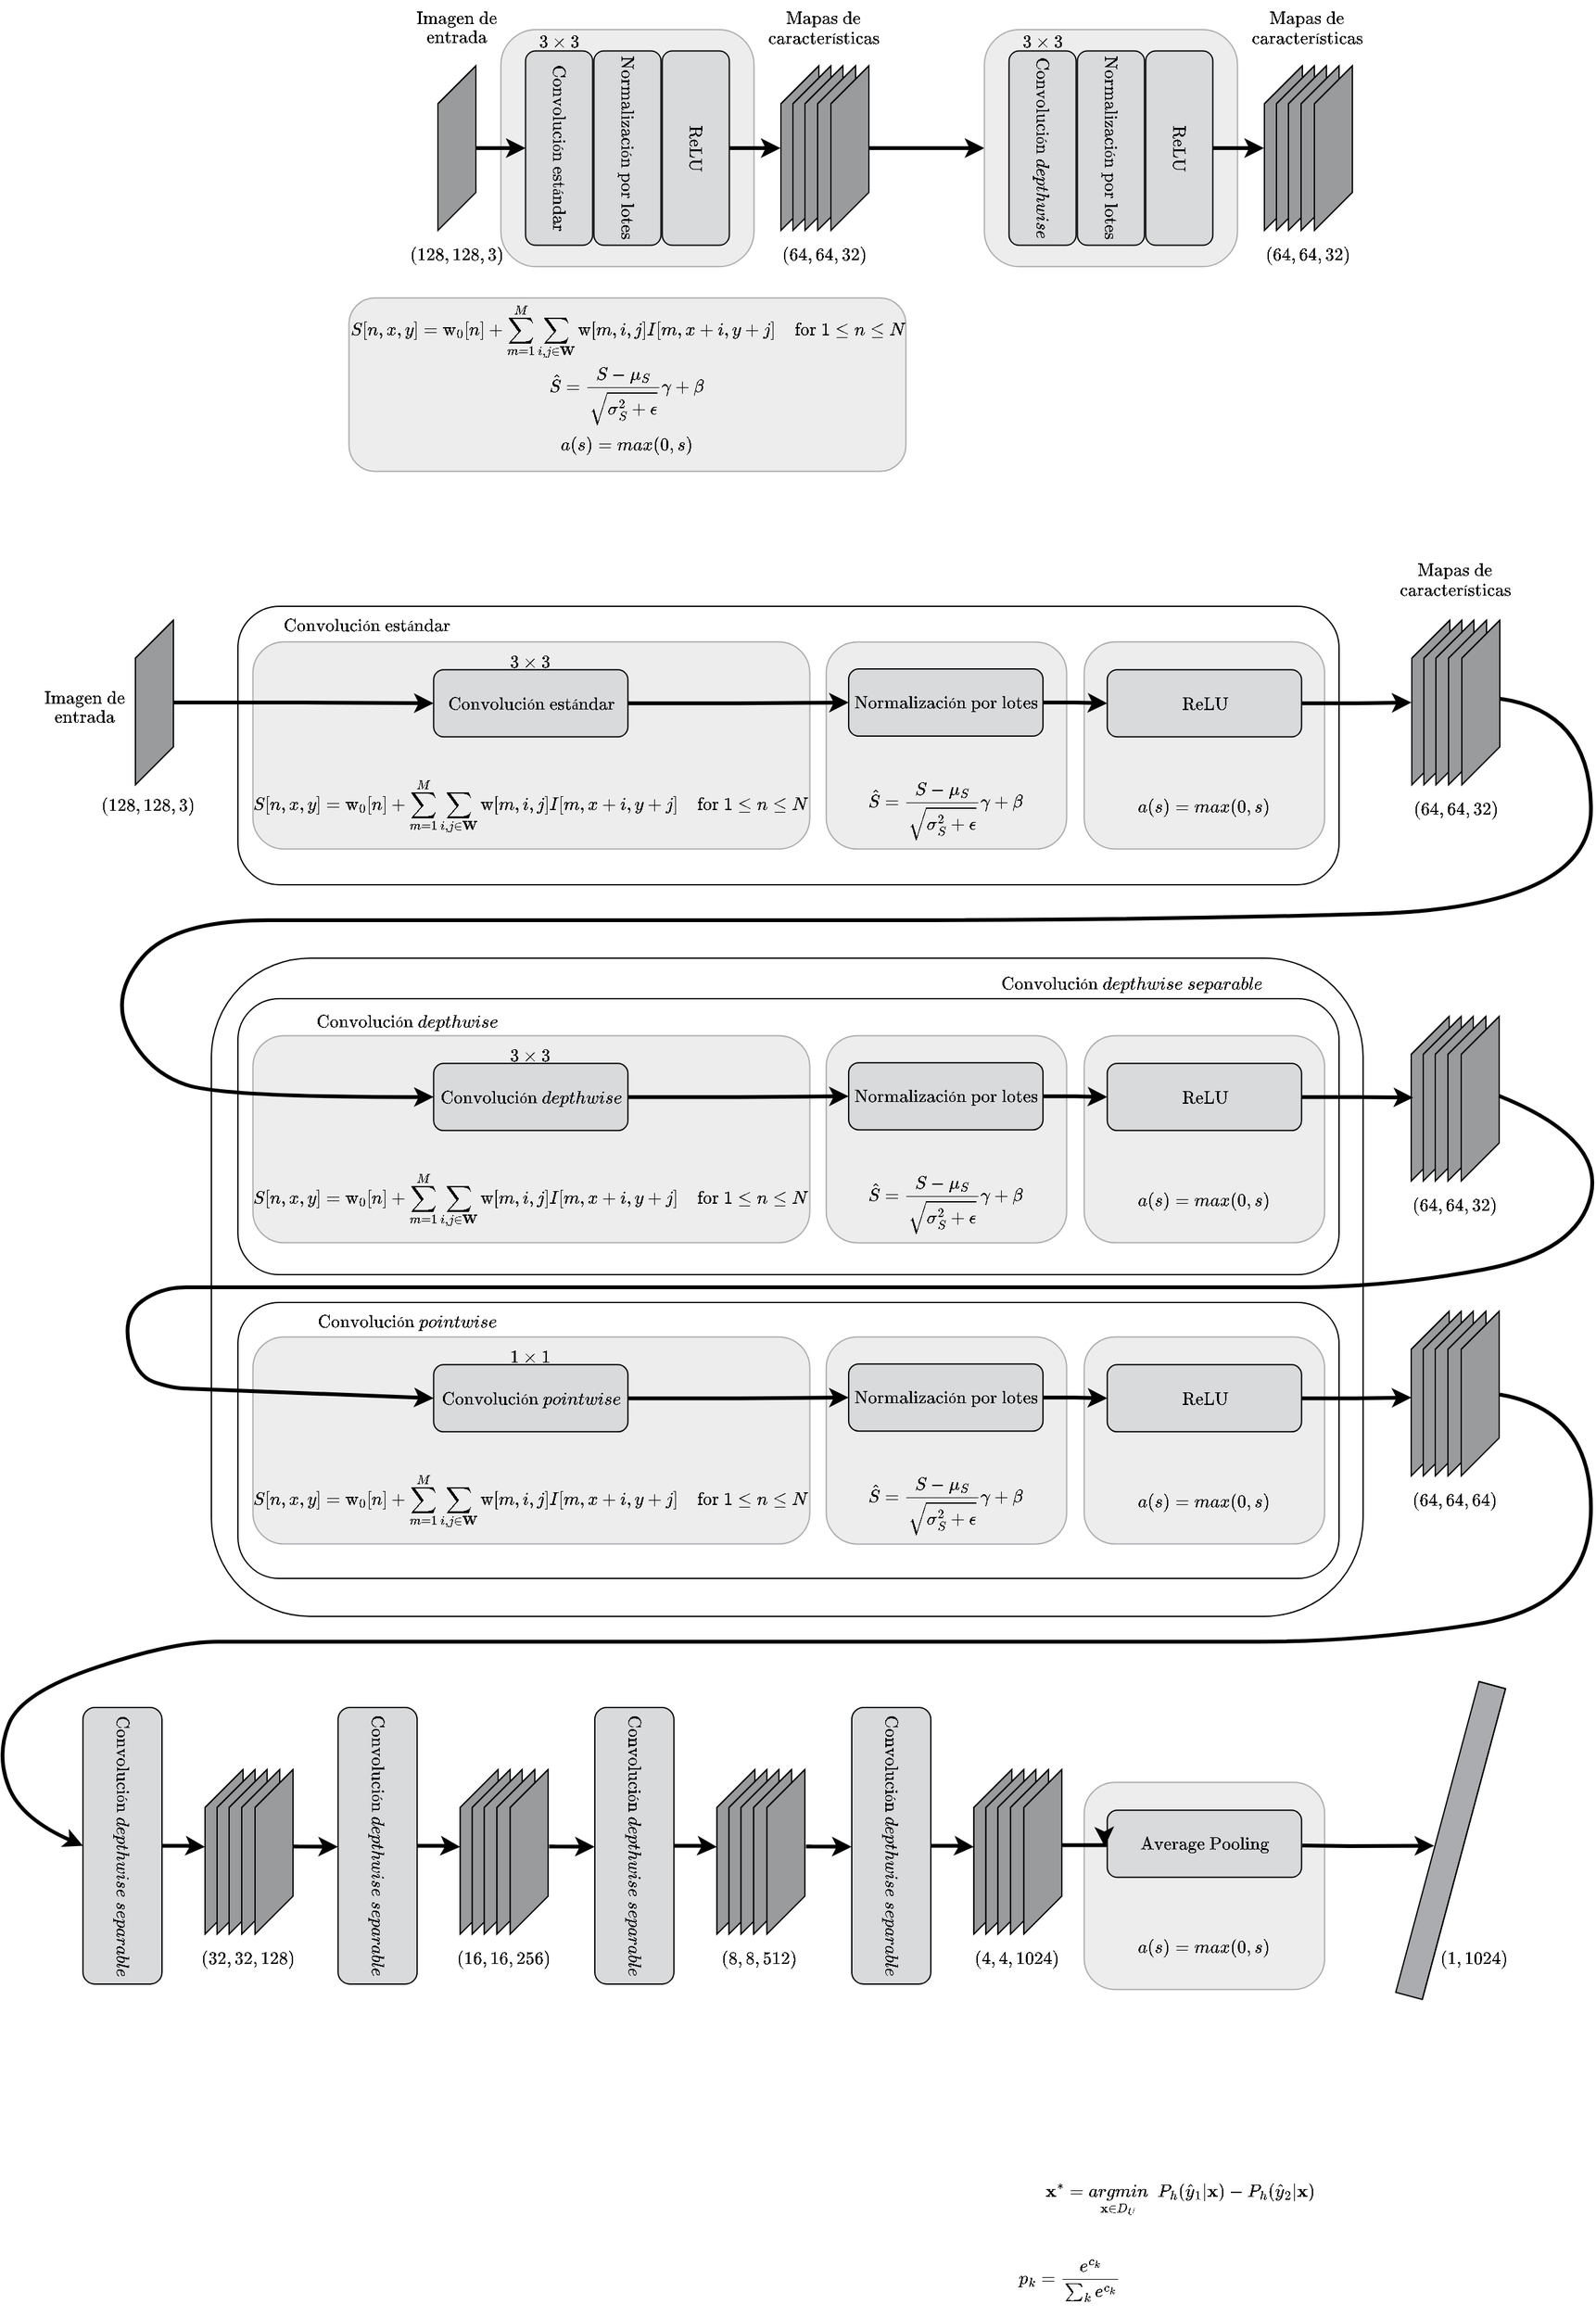 <mxfile version="24.7.14">
  <diagram name="Page-1" id="cc8wFc7xVqvPqlm56SUc">
    <mxGraphModel dx="1803" dy="674" grid="1" gridSize="10" guides="1" tooltips="1" connect="1" arrows="1" fold="1" page="1" pageScale="1" pageWidth="75" pageHeight="85" background="#ffffff" math="1" shadow="0">
      <root>
        <mxCell id="0" />
        <mxCell id="1" parent="0" />
        <mxCell id="luJMtOE04kHxp6duVjSI-222" value="" style="rounded=1;whiteSpace=wrap;html=1;strokeWidth=1;" parent="1" vertex="1">
          <mxGeometry x="-610" y="670" width="910" height="520" as="geometry" />
        </mxCell>
        <mxCell id="luJMtOE04kHxp6duVjSI-218" value="" style="rounded=1;whiteSpace=wrap;html=1;strokeWidth=1;" parent="1" vertex="1">
          <mxGeometry x="-589" y="942" width="870" height="218" as="geometry" />
        </mxCell>
        <mxCell id="luJMtOE04kHxp6duVjSI-210" value="" style="rounded=1;whiteSpace=wrap;html=1;strokeWidth=1;" parent="1" vertex="1">
          <mxGeometry x="-589" y="702" width="870" height="218" as="geometry" />
        </mxCell>
        <mxCell id="luJMtOE04kHxp6duVjSI-182" value="" style="rounded=1;whiteSpace=wrap;html=1;strokeWidth=1;" parent="1" vertex="1">
          <mxGeometry x="-589" y="391.96" width="870" height="220" as="geometry" />
        </mxCell>
        <mxCell id="luJMtOE04kHxp6duVjSI-184" value="" style="rounded=1;whiteSpace=wrap;html=1;fillColor=#ededee;rotation=90;strokeColor=#aaacaf;" parent="1" vertex="1">
          <mxGeometry x="92.82" y="406.99" width="163.58" height="189.95" as="geometry" />
        </mxCell>
        <mxCell id="luJMtOE04kHxp6duVjSI-183" value="" style="rounded=1;whiteSpace=wrap;html=1;fillColor=#ededee;rotation=90;strokeColor=#aaacaf;" parent="1" vertex="1">
          <mxGeometry x="-111" y="407.02" width="163.58" height="189.95" as="geometry" />
        </mxCell>
        <mxCell id="luJMtOE04kHxp6duVjSI-121" value="" style="rounded=1;whiteSpace=wrap;html=1;fillColor=#ededee;rotation=90;strokeColor=#aaacaf;" parent="1" vertex="1">
          <mxGeometry x="-438.95" y="281.96" width="163.58" height="440" as="geometry" />
        </mxCell>
        <mxCell id="luJMtOE04kHxp6duVjSI-82" value="" style="rounded=1;whiteSpace=wrap;html=1;fillColor=#ededee;rotation=90;strokeColor=#aaacaf;" parent="1" vertex="1">
          <mxGeometry x="-349.78" y="-3.13" width="137.05" height="440" as="geometry" />
        </mxCell>
        <mxCell id="luJMtOE04kHxp6duVjSI-55" value="" style="rounded=1;whiteSpace=wrap;html=1;fillColor=#ededee;rotation=90;strokeColor=#aaacaf;" parent="1" vertex="1">
          <mxGeometry x="-374.93" y="-70" width="187.37" height="200" as="geometry" />
        </mxCell>
        <mxCell id="luJMtOE04kHxp6duVjSI-15" value="" style="edgeStyle=orthogonalEdgeStyle;rounded=0;orthogonalLoop=1;jettySize=auto;html=1;strokeWidth=3;" parent="1" source="luJMtOE04kHxp6duVjSI-3" target="luJMtOE04kHxp6duVjSI-8" edge="1">
          <mxGeometry relative="1" as="geometry" />
        </mxCell>
        <mxCell id="luJMtOE04kHxp6duVjSI-3" value="" style="shape=cube;whiteSpace=wrap;html=1;boundedLbl=1;backgroundOutline=1;darkOpacity=0.05;darkOpacity2=0.1;size=30;flipH=1;fillColor=#AAACAF;" parent="1" vertex="1">
          <mxGeometry x="-431" y="-35" width="30" height="130" as="geometry" />
        </mxCell>
        <mxCell id="luJMtOE04kHxp6duVjSI-8" value="$$\text{Convolución estándar}$$" style="rounded=1;whiteSpace=wrap;html=1;fillColor=#D9DADB;flipV=0;flipH=0;direction=east;strokeColor=default;rotation=90;" parent="1" vertex="1">
          <mxGeometry x="-412" y="3.5" width="153.5" height="53" as="geometry" />
        </mxCell>
        <mxCell id="luJMtOE04kHxp6duVjSI-9" value="&lt;div&gt;$$\text{Imagen de}$$&lt;/div&gt;" style="text;html=1;align=center;verticalAlign=middle;whiteSpace=wrap;rounded=0;" parent="1" vertex="1">
          <mxGeometry x="-446" y="-87" width="60" height="30" as="geometry" />
        </mxCell>
        <mxCell id="luJMtOE04kHxp6duVjSI-10" value="&lt;div&gt;$$\text{entrada}$$&lt;/div&gt;" style="text;html=1;align=center;verticalAlign=middle;whiteSpace=wrap;rounded=0;" parent="1" vertex="1">
          <mxGeometry x="-446" y="-72" width="60" height="30" as="geometry" />
        </mxCell>
        <mxCell id="luJMtOE04kHxp6duVjSI-11" value="$$\text{Normalización por lotes}$$" style="rounded=1;whiteSpace=wrap;html=1;fillColor=#D9DADB;flipV=0;flipH=0;direction=east;strokeColor=default;rotation=90;" parent="1" vertex="1">
          <mxGeometry x="-358" y="3.5" width="153.5" height="53" as="geometry" />
        </mxCell>
        <mxCell id="luJMtOE04kHxp6duVjSI-12" value="$$\text{ReLU}$$" style="rounded=1;whiteSpace=wrap;html=1;fillColor=#D9DADB;flipV=0;flipH=0;direction=east;strokeColor=default;rotation=90;" parent="1" vertex="1">
          <mxGeometry x="-304" y="3.5" width="153.5" height="53" as="geometry" />
        </mxCell>
        <mxCell id="luJMtOE04kHxp6duVjSI-13" value="$$S[n,x,y] = \text{w}_0[n] + \sum_{m = 1}^M \sum_{i,j \in \textbf{W}} &lt;br/&gt;\text{w}[m,i,j]I[m,x+i,y+j] \hspace{4mm} \text{for } 1\leq n \leq N$$" style="text;html=1;align=center;verticalAlign=middle;whiteSpace=wrap;rounded=0;" parent="1" vertex="1">
          <mxGeometry x="-511.25" y="160" width="460" height="30" as="geometry" />
        </mxCell>
        <mxCell id="luJMtOE04kHxp6duVjSI-24" value="" style="shape=cube;whiteSpace=wrap;html=1;boundedLbl=1;backgroundOutline=1;darkOpacity=0.05;darkOpacity2=0.1;size=30;flipH=1;fillColor=#AAACAF;" parent="1" vertex="1">
          <mxGeometry x="-160" y="-35" width="30" height="130" as="geometry" />
        </mxCell>
        <mxCell id="luJMtOE04kHxp6duVjSI-29" style="edgeStyle=orthogonalEdgeStyle;rounded=0;orthogonalLoop=1;jettySize=auto;html=1;entryX=1.011;entryY=0.5;entryDx=0;entryDy=0;entryPerimeter=0;strokeWidth=3;" parent="1" source="luJMtOE04kHxp6duVjSI-12" target="luJMtOE04kHxp6duVjSI-24" edge="1">
          <mxGeometry relative="1" as="geometry" />
        </mxCell>
        <mxCell id="luJMtOE04kHxp6duVjSI-32" value="&lt;div&gt;$$\text{Mapas de}$$&lt;/div&gt;" style="text;html=1;align=center;verticalAlign=middle;whiteSpace=wrap;rounded=0;" parent="1" vertex="1">
          <mxGeometry x="-156" y="-87" width="60" height="30" as="geometry" />
        </mxCell>
        <mxCell id="luJMtOE04kHxp6duVjSI-33" value="&lt;div&gt;$$\text{características}$$&lt;/div&gt;" style="text;html=1;align=center;verticalAlign=middle;whiteSpace=wrap;rounded=0;" parent="1" vertex="1">
          <mxGeometry x="-156" y="-72" width="60" height="30" as="geometry" />
        </mxCell>
        <mxCell id="luJMtOE04kHxp6duVjSI-34" value="$$(128,128,3)$$" style="text;html=1;align=center;verticalAlign=middle;whiteSpace=wrap;rounded=0;" parent="1" vertex="1">
          <mxGeometry x="-446" y="100" width="60" height="30" as="geometry" />
        </mxCell>
        <mxCell id="luJMtOE04kHxp6duVjSI-35" value="$$(64,64,32)$$" style="text;html=1;align=center;verticalAlign=middle;whiteSpace=wrap;rounded=0;" parent="1" vertex="1">
          <mxGeometry x="-156" y="100" width="60" height="30" as="geometry" />
        </mxCell>
        <mxCell id="luJMtOE04kHxp6duVjSI-56" value="$$3 \times 3$$" style="text;html=1;align=center;verticalAlign=middle;whiteSpace=wrap;rounded=0;" parent="1" vertex="1">
          <mxGeometry x="-365.25" y="-69" width="60" height="30" as="geometry" />
        </mxCell>
        <mxCell id="luJMtOE04kHxp6duVjSI-61" value="" style="shape=cube;whiteSpace=wrap;html=1;boundedLbl=1;backgroundOutline=1;darkOpacity=0.05;darkOpacity2=0.1;size=30;flipH=1;fillColor=#AAACAF;" parent="1" vertex="1">
          <mxGeometry x="-150.5" y="-35" width="30" height="130" as="geometry" />
        </mxCell>
        <mxCell id="luJMtOE04kHxp6duVjSI-62" value="" style="shape=cube;whiteSpace=wrap;html=1;boundedLbl=1;backgroundOutline=1;darkOpacity=0.05;darkOpacity2=0.1;size=30;flipH=1;fillColor=#AAACAF;" parent="1" vertex="1">
          <mxGeometry x="-141" y="-35" width="30" height="130" as="geometry" />
        </mxCell>
        <mxCell id="luJMtOE04kHxp6duVjSI-63" value="" style="shape=cube;whiteSpace=wrap;html=1;boundedLbl=1;backgroundOutline=1;darkOpacity=0.05;darkOpacity2=0.1;size=30;flipH=1;fillColor=#AAACAF;" parent="1" vertex="1">
          <mxGeometry x="-131" y="-35" width="30" height="130" as="geometry" />
        </mxCell>
        <mxCell id="luJMtOE04kHxp6duVjSI-81" style="edgeStyle=orthogonalEdgeStyle;rounded=0;orthogonalLoop=1;jettySize=auto;html=1;entryX=0.5;entryY=1;entryDx=0;entryDy=0;strokeWidth=3;" parent="1" source="luJMtOE04kHxp6duVjSI-64" target="luJMtOE04kHxp6duVjSI-67" edge="1">
          <mxGeometry relative="1" as="geometry" />
        </mxCell>
        <mxCell id="luJMtOE04kHxp6duVjSI-64" value="" style="shape=cube;whiteSpace=wrap;html=1;boundedLbl=1;backgroundOutline=1;darkOpacity=0.05;darkOpacity2=0.1;size=30;flipH=1;fillColor=#AAACAF;" parent="1" vertex="1">
          <mxGeometry x="-120.5" y="-35" width="30" height="130" as="geometry" />
        </mxCell>
        <mxCell id="luJMtOE04kHxp6duVjSI-65" value="$$a(s) = max(0, s)$$" style="text;html=1;align=center;verticalAlign=middle;whiteSpace=wrap;rounded=0;" parent="1" vertex="1">
          <mxGeometry x="-336.87" y="250" width="111.25" height="30" as="geometry" />
        </mxCell>
        <mxCell id="luJMtOE04kHxp6duVjSI-66" value="$$\hat{S} = \frac{S - \mu_S}{\sqrt{\sigma_S^2 + \epsilon}}\gamma + \beta$$" style="text;html=1;align=center;verticalAlign=middle;whiteSpace=wrap;rounded=0;" parent="1" vertex="1">
          <mxGeometry x="-335.62" y="210" width="108.75" height="30" as="geometry" />
        </mxCell>
        <mxCell id="luJMtOE04kHxp6duVjSI-67" value="" style="rounded=1;whiteSpace=wrap;html=1;fillColor=#ededee;rotation=90;strokeColor=#aaacaf;" parent="1" vertex="1">
          <mxGeometry x="7.07" y="-70" width="187.37" height="200" as="geometry" />
        </mxCell>
        <mxCell id="luJMtOE04kHxp6duVjSI-68" value="$$\text{Convolución } \textit{depthwise}$$" style="rounded=1;whiteSpace=wrap;html=1;fillColor=#D9DADB;flipV=0;flipH=0;direction=east;strokeColor=default;rotation=90;" parent="1" vertex="1">
          <mxGeometry x="-30" y="3.5" width="153.5" height="53" as="geometry" />
        </mxCell>
        <mxCell id="luJMtOE04kHxp6duVjSI-69" value="$$\text{Normalización por lotes}$$" style="rounded=1;whiteSpace=wrap;html=1;fillColor=#D9DADB;flipV=0;flipH=0;direction=east;strokeColor=default;rotation=90;" parent="1" vertex="1">
          <mxGeometry x="24" y="3.5" width="153.5" height="53" as="geometry" />
        </mxCell>
        <mxCell id="luJMtOE04kHxp6duVjSI-70" value="$$\text{ReLU}$$" style="rounded=1;whiteSpace=wrap;html=1;fillColor=#D9DADB;flipV=0;flipH=0;direction=east;strokeColor=default;rotation=90;" parent="1" vertex="1">
          <mxGeometry x="78" y="3.5" width="153.5" height="53" as="geometry" />
        </mxCell>
        <mxCell id="luJMtOE04kHxp6duVjSI-71" value="" style="shape=cube;whiteSpace=wrap;html=1;boundedLbl=1;backgroundOutline=1;darkOpacity=0.05;darkOpacity2=0.1;size=30;flipH=1;fillColor=#AAACAF;" parent="1" vertex="1">
          <mxGeometry x="222" y="-35" width="30" height="130" as="geometry" />
        </mxCell>
        <mxCell id="luJMtOE04kHxp6duVjSI-72" style="edgeStyle=orthogonalEdgeStyle;rounded=0;orthogonalLoop=1;jettySize=auto;html=1;entryX=1.011;entryY=0.5;entryDx=0;entryDy=0;entryPerimeter=0;strokeWidth=3;" parent="1" source="luJMtOE04kHxp6duVjSI-70" target="luJMtOE04kHxp6duVjSI-71" edge="1">
          <mxGeometry relative="1" as="geometry" />
        </mxCell>
        <mxCell id="luJMtOE04kHxp6duVjSI-73" value="&lt;div&gt;$$\text{Mapas de}$$&lt;/div&gt;" style="text;html=1;align=center;verticalAlign=middle;whiteSpace=wrap;rounded=0;" parent="1" vertex="1">
          <mxGeometry x="226" y="-87" width="60" height="30" as="geometry" />
        </mxCell>
        <mxCell id="luJMtOE04kHxp6duVjSI-74" value="&lt;div&gt;$$\text{características}$$&lt;/div&gt;" style="text;html=1;align=center;verticalAlign=middle;whiteSpace=wrap;rounded=0;" parent="1" vertex="1">
          <mxGeometry x="226" y="-72" width="60" height="30" as="geometry" />
        </mxCell>
        <mxCell id="luJMtOE04kHxp6duVjSI-75" value="$$(64,64,32)$$" style="text;html=1;align=center;verticalAlign=middle;whiteSpace=wrap;rounded=0;" parent="1" vertex="1">
          <mxGeometry x="226" y="100" width="60" height="30" as="geometry" />
        </mxCell>
        <mxCell id="luJMtOE04kHxp6duVjSI-76" value="$$3 \times 3$$" style="text;html=1;align=center;verticalAlign=middle;whiteSpace=wrap;rounded=0;" parent="1" vertex="1">
          <mxGeometry x="16.75" y="-69" width="60" height="30" as="geometry" />
        </mxCell>
        <mxCell id="luJMtOE04kHxp6duVjSI-77" value="" style="shape=cube;whiteSpace=wrap;html=1;boundedLbl=1;backgroundOutline=1;darkOpacity=0.05;darkOpacity2=0.1;size=30;flipH=1;fillColor=#AAACAF;" parent="1" vertex="1">
          <mxGeometry x="231.5" y="-35" width="30" height="130" as="geometry" />
        </mxCell>
        <mxCell id="luJMtOE04kHxp6duVjSI-78" value="" style="shape=cube;whiteSpace=wrap;html=1;boundedLbl=1;backgroundOutline=1;darkOpacity=0.05;darkOpacity2=0.1;size=30;flipH=1;fillColor=#AAACAF;" parent="1" vertex="1">
          <mxGeometry x="241" y="-35" width="30" height="130" as="geometry" />
        </mxCell>
        <mxCell id="luJMtOE04kHxp6duVjSI-79" value="" style="shape=cube;whiteSpace=wrap;html=1;boundedLbl=1;backgroundOutline=1;darkOpacity=0.05;darkOpacity2=0.1;size=30;flipH=1;fillColor=#AAACAF;" parent="1" vertex="1">
          <mxGeometry x="251" y="-35" width="30" height="130" as="geometry" />
        </mxCell>
        <mxCell id="luJMtOE04kHxp6duVjSI-80" value="" style="shape=cube;whiteSpace=wrap;html=1;boundedLbl=1;backgroundOutline=1;darkOpacity=0.05;darkOpacity2=0.1;size=30;flipH=1;fillColor=#AAACAF;" parent="1" vertex="1">
          <mxGeometry x="261.5" y="-35" width="30" height="130" as="geometry" />
        </mxCell>
        <mxCell id="luJMtOE04kHxp6duVjSI-86" value="" style="edgeStyle=orthogonalEdgeStyle;rounded=0;orthogonalLoop=1;jettySize=auto;html=1;strokeWidth=3;" parent="1" source="luJMtOE04kHxp6duVjSI-87" target="luJMtOE04kHxp6duVjSI-88" edge="1">
          <mxGeometry relative="1" as="geometry" />
        </mxCell>
        <mxCell id="luJMtOE04kHxp6duVjSI-87" value="" style="shape=cube;whiteSpace=wrap;html=1;boundedLbl=1;backgroundOutline=1;darkOpacity=0.05;darkOpacity2=0.1;size=30;flipH=1;fillColor=#AAACAF;" parent="1" vertex="1">
          <mxGeometry x="-670" y="403" width="30" height="130" as="geometry" />
        </mxCell>
        <mxCell id="luJMtOE04kHxp6duVjSI-123" style="edgeStyle=orthogonalEdgeStyle;rounded=0;orthogonalLoop=1;jettySize=auto;html=1;entryX=0;entryY=0.5;entryDx=0;entryDy=0;strokeWidth=3;" parent="1" source="luJMtOE04kHxp6duVjSI-88" target="luJMtOE04kHxp6duVjSI-91" edge="1">
          <mxGeometry relative="1" as="geometry" />
        </mxCell>
        <mxCell id="luJMtOE04kHxp6duVjSI-88" value="$$\text{Convolución estándar}$$" style="rounded=1;whiteSpace=wrap;html=1;fillColor=#D9DADB;flipV=0;flipH=0;direction=east;strokeColor=default;rotation=0;" parent="1" vertex="1">
          <mxGeometry x="-434.37" y="442.13" width="153.5" height="53" as="geometry" />
        </mxCell>
        <mxCell id="luJMtOE04kHxp6duVjSI-89" value="&lt;div&gt;$$\text{Imagen de}$$&lt;/div&gt;" style="text;html=1;align=center;verticalAlign=middle;whiteSpace=wrap;rounded=0;" parent="1" vertex="1">
          <mxGeometry x="-740" y="449.5" width="60" height="30" as="geometry" />
        </mxCell>
        <mxCell id="luJMtOE04kHxp6duVjSI-90" value="&lt;div&gt;$$\text{entrada}$$&lt;/div&gt;" style="text;html=1;align=center;verticalAlign=middle;whiteSpace=wrap;rounded=0;" parent="1" vertex="1">
          <mxGeometry x="-740" y="464.5" width="60" height="30" as="geometry" />
        </mxCell>
        <mxCell id="luJMtOE04kHxp6duVjSI-124" style="edgeStyle=orthogonalEdgeStyle;rounded=0;orthogonalLoop=1;jettySize=auto;html=1;entryX=0;entryY=0.5;entryDx=0;entryDy=0;strokeWidth=3;" parent="1" source="luJMtOE04kHxp6duVjSI-91" target="luJMtOE04kHxp6duVjSI-92" edge="1">
          <mxGeometry relative="1" as="geometry" />
        </mxCell>
        <mxCell id="luJMtOE04kHxp6duVjSI-91" value="$$\text{Normalización por lotes}$$" style="rounded=1;whiteSpace=wrap;html=1;fillColor=#D9DADB;flipV=0;flipH=0;direction=east;strokeColor=default;rotation=0;" parent="1" vertex="1">
          <mxGeometry x="-106.44" y="441.53" width="153.5" height="53" as="geometry" />
        </mxCell>
        <mxCell id="luJMtOE04kHxp6duVjSI-92" value="$$\text{ReLU}$$" style="rounded=1;whiteSpace=wrap;html=1;fillColor=#D9DADB;flipV=0;flipH=0;direction=east;strokeColor=default;rotation=0;" parent="1" vertex="1">
          <mxGeometry x="97.86" y="442.13" width="153.5" height="53" as="geometry" />
        </mxCell>
        <mxCell id="luJMtOE04kHxp6duVjSI-94" style="edgeStyle=orthogonalEdgeStyle;rounded=0;orthogonalLoop=1;jettySize=auto;html=1;entryX=1.011;entryY=0.5;entryDx=0;entryDy=0;entryPerimeter=0;strokeWidth=3;" parent="1" source="luJMtOE04kHxp6duVjSI-92" target="luJMtOE04kHxp6duVjSI-93" edge="1">
          <mxGeometry relative="1" as="geometry" />
        </mxCell>
        <mxCell id="luJMtOE04kHxp6duVjSI-95" value="&lt;div&gt;$$\text{Mapas de}$$&lt;/div&gt;" style="text;html=1;align=center;verticalAlign=middle;whiteSpace=wrap;rounded=0;" parent="1" vertex="1">
          <mxGeometry x="342.5" y="349" width="60" height="30" as="geometry" />
        </mxCell>
        <mxCell id="luJMtOE04kHxp6duVjSI-96" value="&lt;div&gt;$$\text{características}$$&lt;/div&gt;" style="text;html=1;align=center;verticalAlign=middle;whiteSpace=wrap;rounded=0;" parent="1" vertex="1">
          <mxGeometry x="342.5" y="364" width="60" height="30" as="geometry" />
        </mxCell>
        <mxCell id="luJMtOE04kHxp6duVjSI-97" value="$$(128,128,3)$$" style="text;html=1;align=center;verticalAlign=middle;whiteSpace=wrap;rounded=0;" parent="1" vertex="1">
          <mxGeometry x="-690" y="535.2" width="60" height="30" as="geometry" />
        </mxCell>
        <mxCell id="luJMtOE04kHxp6duVjSI-98" value="$$(64,64,32)$$" style="text;html=1;align=center;verticalAlign=middle;whiteSpace=wrap;rounded=0;" parent="1" vertex="1">
          <mxGeometry x="342.5" y="538" width="60" height="30" as="geometry" />
        </mxCell>
        <mxCell id="luJMtOE04kHxp6duVjSI-99" value="$$3 \times 3$$" style="text;html=1;align=center;verticalAlign=middle;whiteSpace=wrap;rounded=0;" parent="1" vertex="1">
          <mxGeometry x="-387.62" y="420.63" width="60" height="30" as="geometry" />
        </mxCell>
        <mxCell id="luJMtOE04kHxp6duVjSI-122" value="$$S[n,x,y] = \text{w}_0[n] + \sum_{m = 1}^M \sum_{i,j \in \textbf{W}} &lt;br/&gt;\text{w}[m,i,j]I[m,x+i,y+j] \hspace{4mm} \text{for } 1\leq n \leq N$$" style="text;html=1;align=center;verticalAlign=middle;whiteSpace=wrap;rounded=0;" parent="1" vertex="1">
          <mxGeometry x="-587.62" y="535.2" width="460" height="30" as="geometry" />
        </mxCell>
        <mxCell id="luJMtOE04kHxp6duVjSI-126" value="$$\hat{S} = \frac{S - \mu_S}{\sqrt{\sigma_S^2 + \epsilon}}\gamma + \beta$$" style="text;html=1;align=center;verticalAlign=middle;whiteSpace=wrap;rounded=0;" parent="1" vertex="1">
          <mxGeometry x="-84.07" y="538.03" width="108.75" height="30" as="geometry" />
        </mxCell>
        <mxCell id="luJMtOE04kHxp6duVjSI-128" value="$$a(s) = max(0, s)$$" style="text;html=1;align=center;verticalAlign=middle;whiteSpace=wrap;rounded=0;" parent="1" vertex="1">
          <mxGeometry x="118.99" y="536" width="111.25" height="30" as="geometry" />
        </mxCell>
        <mxCell id="luJMtOE04kHxp6duVjSI-132" value="" style="group" parent="1" vertex="1" connectable="0">
          <mxGeometry x="338.5" y="403" width="69.5" height="130" as="geometry" />
        </mxCell>
        <mxCell id="luJMtOE04kHxp6duVjSI-93" value="" style="shape=cube;whiteSpace=wrap;html=1;boundedLbl=1;backgroundOutline=1;darkOpacity=0.05;darkOpacity2=0.1;size=30;flipH=1;fillColor=#AAACAF;" parent="luJMtOE04kHxp6duVjSI-132" vertex="1">
          <mxGeometry width="30" height="130" as="geometry" />
        </mxCell>
        <mxCell id="luJMtOE04kHxp6duVjSI-100" value="" style="shape=cube;whiteSpace=wrap;html=1;boundedLbl=1;backgroundOutline=1;darkOpacity=0.05;darkOpacity2=0.1;size=30;flipH=1;fillColor=#AAACAF;" parent="luJMtOE04kHxp6duVjSI-132" vertex="1">
          <mxGeometry x="9.5" width="30" height="130" as="geometry" />
        </mxCell>
        <mxCell id="luJMtOE04kHxp6duVjSI-101" value="" style="shape=cube;whiteSpace=wrap;html=1;boundedLbl=1;backgroundOutline=1;darkOpacity=0.05;darkOpacity2=0.1;size=30;flipH=1;fillColor=#AAACAF;" parent="luJMtOE04kHxp6duVjSI-132" vertex="1">
          <mxGeometry x="19" width="30" height="130" as="geometry" />
        </mxCell>
        <mxCell id="luJMtOE04kHxp6duVjSI-102" value="" style="shape=cube;whiteSpace=wrap;html=1;boundedLbl=1;backgroundOutline=1;darkOpacity=0.05;darkOpacity2=0.1;size=30;flipH=1;fillColor=#AAACAF;" parent="luJMtOE04kHxp6duVjSI-132" vertex="1">
          <mxGeometry x="29" width="30" height="130" as="geometry" />
        </mxCell>
        <mxCell id="luJMtOE04kHxp6duVjSI-104" value="" style="shape=cube;whiteSpace=wrap;html=1;boundedLbl=1;backgroundOutline=1;darkOpacity=0.05;darkOpacity2=0.1;size=30;flipH=1;fillColor=#AAACAF;" parent="luJMtOE04kHxp6duVjSI-132" vertex="1">
          <mxGeometry x="39.5" width="30" height="130" as="geometry" />
        </mxCell>
        <mxCell id="luJMtOE04kHxp6duVjSI-138" style="edgeStyle=orthogonalEdgeStyle;rounded=0;orthogonalLoop=1;jettySize=auto;html=1;entryX=0;entryY=0.5;entryDx=0;entryDy=0;strokeWidth=3;" parent="1" edge="1">
          <mxGeometry relative="1" as="geometry">
            <mxPoint x="97.86" y="737.0" as="targetPoint" />
          </mxGeometry>
        </mxCell>
        <mxCell id="luJMtOE04kHxp6duVjSI-148" value="$$(64,64,32)$$" style="text;html=1;align=center;verticalAlign=middle;whiteSpace=wrap;rounded=0;" parent="1" vertex="1">
          <mxGeometry x="342" y="851" width="60" height="30" as="geometry" />
        </mxCell>
        <mxCell id="luJMtOE04kHxp6duVjSI-149" value="" style="group" parent="1" vertex="1" connectable="0">
          <mxGeometry x="338" y="716" width="69.5" height="130" as="geometry" />
        </mxCell>
        <mxCell id="luJMtOE04kHxp6duVjSI-150" value="" style="shape=cube;whiteSpace=wrap;html=1;boundedLbl=1;backgroundOutline=1;darkOpacity=0.05;darkOpacity2=0.1;size=30;flipH=1;fillColor=#AAACAF;" parent="luJMtOE04kHxp6duVjSI-149" vertex="1">
          <mxGeometry width="30" height="130" as="geometry" />
        </mxCell>
        <mxCell id="luJMtOE04kHxp6duVjSI-151" value="" style="shape=cube;whiteSpace=wrap;html=1;boundedLbl=1;backgroundOutline=1;darkOpacity=0.05;darkOpacity2=0.1;size=30;flipH=1;fillColor=#AAACAF;" parent="luJMtOE04kHxp6duVjSI-149" vertex="1">
          <mxGeometry x="9.5" width="30" height="130" as="geometry" />
        </mxCell>
        <mxCell id="luJMtOE04kHxp6duVjSI-152" value="" style="shape=cube;whiteSpace=wrap;html=1;boundedLbl=1;backgroundOutline=1;darkOpacity=0.05;darkOpacity2=0.1;size=30;flipH=1;fillColor=#AAACAF;" parent="luJMtOE04kHxp6duVjSI-149" vertex="1">
          <mxGeometry x="19" width="30" height="130" as="geometry" />
        </mxCell>
        <mxCell id="luJMtOE04kHxp6duVjSI-153" value="" style="shape=cube;whiteSpace=wrap;html=1;boundedLbl=1;backgroundOutline=1;darkOpacity=0.05;darkOpacity2=0.1;size=30;flipH=1;fillColor=#AAACAF;" parent="luJMtOE04kHxp6duVjSI-149" vertex="1">
          <mxGeometry x="29" width="30" height="130" as="geometry" />
        </mxCell>
        <mxCell id="luJMtOE04kHxp6duVjSI-154" value="" style="shape=cube;whiteSpace=wrap;html=1;boundedLbl=1;backgroundOutline=1;darkOpacity=0.05;darkOpacity2=0.1;size=30;flipH=1;fillColor=#AAACAF;" parent="luJMtOE04kHxp6duVjSI-149" vertex="1">
          <mxGeometry x="39.5" width="30" height="130" as="geometry" />
        </mxCell>
        <mxCell id="luJMtOE04kHxp6duVjSI-170" value="$$(64,64,64)$$" style="text;html=1;align=center;verticalAlign=middle;whiteSpace=wrap;rounded=0;" parent="1" vertex="1">
          <mxGeometry x="342" y="1084" width="60" height="30" as="geometry" />
        </mxCell>
        <mxCell id="luJMtOE04kHxp6duVjSI-171" value="" style="group" parent="1" vertex="1" connectable="0">
          <mxGeometry x="338" y="949" width="69.5" height="165" as="geometry" />
        </mxCell>
        <mxCell id="luJMtOE04kHxp6duVjSI-172" value="" style="shape=cube;whiteSpace=wrap;html=1;boundedLbl=1;backgroundOutline=1;darkOpacity=0.05;darkOpacity2=0.1;size=30;flipH=1;fillColor=#AAACAF;" parent="luJMtOE04kHxp6duVjSI-171" vertex="1">
          <mxGeometry width="30" height="130" as="geometry" />
        </mxCell>
        <mxCell id="luJMtOE04kHxp6duVjSI-173" value="" style="shape=cube;whiteSpace=wrap;html=1;boundedLbl=1;backgroundOutline=1;darkOpacity=0.05;darkOpacity2=0.1;size=30;flipH=1;fillColor=#AAACAF;" parent="luJMtOE04kHxp6duVjSI-171" vertex="1">
          <mxGeometry x="9.5" width="30" height="130" as="geometry" />
        </mxCell>
        <mxCell id="luJMtOE04kHxp6duVjSI-174" value="" style="shape=cube;whiteSpace=wrap;html=1;boundedLbl=1;backgroundOutline=1;darkOpacity=0.05;darkOpacity2=0.1;size=30;flipH=1;fillColor=#AAACAF;" parent="luJMtOE04kHxp6duVjSI-171" vertex="1">
          <mxGeometry x="19" width="30" height="130" as="geometry" />
        </mxCell>
        <mxCell id="luJMtOE04kHxp6duVjSI-175" value="" style="shape=cube;whiteSpace=wrap;html=1;boundedLbl=1;backgroundOutline=1;darkOpacity=0.05;darkOpacity2=0.1;size=30;flipH=1;fillColor=#AAACAF;" parent="luJMtOE04kHxp6duVjSI-171" vertex="1">
          <mxGeometry x="29" width="30" height="130" as="geometry" />
        </mxCell>
        <mxCell id="luJMtOE04kHxp6duVjSI-176" value="" style="shape=cube;whiteSpace=wrap;html=1;boundedLbl=1;backgroundOutline=1;darkOpacity=0.05;darkOpacity2=0.1;size=30;flipH=1;fillColor=#AAACAF;" parent="luJMtOE04kHxp6duVjSI-171" vertex="1">
          <mxGeometry x="39.5" width="30" height="130" as="geometry" />
        </mxCell>
        <mxCell id="luJMtOE04kHxp6duVjSI-185" value="$$\text{Convolución estándar}$$" style="text;html=1;align=center;verticalAlign=middle;whiteSpace=wrap;rounded=0;" parent="1" vertex="1">
          <mxGeometry x="-557" y="391.96" width="140" height="30" as="geometry" />
        </mxCell>
        <mxCell id="luJMtOE04kHxp6duVjSI-186" value="" style="rounded=1;whiteSpace=wrap;html=1;fillColor=#ededee;rotation=90;strokeColor=#aaacaf;" parent="1" vertex="1">
          <mxGeometry x="92.82" y="718.03" width="163.58" height="189.95" as="geometry" />
        </mxCell>
        <mxCell id="luJMtOE04kHxp6duVjSI-187" value="" style="rounded=1;whiteSpace=wrap;html=1;fillColor=#ededee;rotation=90;strokeColor=#aaacaf;" parent="1" vertex="1">
          <mxGeometry x="-111" y="718.06" width="163.58" height="189.95" as="geometry" />
        </mxCell>
        <mxCell id="luJMtOE04kHxp6duVjSI-188" value="" style="rounded=1;whiteSpace=wrap;html=1;fillColor=#ededee;rotation=90;strokeColor=#aaacaf;" parent="1" vertex="1">
          <mxGeometry x="-438.95" y="593" width="163.58" height="440" as="geometry" />
        </mxCell>
        <mxCell id="luJMtOE04kHxp6duVjSI-189" style="edgeStyle=orthogonalEdgeStyle;rounded=0;orthogonalLoop=1;jettySize=auto;html=1;entryX=0;entryY=0.5;entryDx=0;entryDy=0;strokeWidth=3;" parent="1" source="luJMtOE04kHxp6duVjSI-190" target="luJMtOE04kHxp6duVjSI-192" edge="1">
          <mxGeometry relative="1" as="geometry" />
        </mxCell>
        <mxCell id="luJMtOE04kHxp6duVjSI-190" value="$$\text{Convolución } \textit{depthwise}$$" style="rounded=1;whiteSpace=wrap;html=1;fillColor=#D9DADB;flipV=0;flipH=0;direction=east;strokeColor=default;rotation=0;" parent="1" vertex="1">
          <mxGeometry x="-434.37" y="753.17" width="153.5" height="53" as="geometry" />
        </mxCell>
        <mxCell id="luJMtOE04kHxp6duVjSI-191" style="edgeStyle=orthogonalEdgeStyle;rounded=0;orthogonalLoop=1;jettySize=auto;html=1;entryX=0;entryY=0.5;entryDx=0;entryDy=0;strokeWidth=3;" parent="1" source="luJMtOE04kHxp6duVjSI-192" target="luJMtOE04kHxp6duVjSI-193" edge="1">
          <mxGeometry relative="1" as="geometry" />
        </mxCell>
        <mxCell id="luJMtOE04kHxp6duVjSI-192" value="$$\text{Normalización por lotes}$$" style="rounded=1;whiteSpace=wrap;html=1;fillColor=#D9DADB;flipV=0;flipH=0;direction=east;strokeColor=default;rotation=0;" parent="1" vertex="1">
          <mxGeometry x="-106.44" y="752.57" width="153.5" height="53" as="geometry" />
        </mxCell>
        <mxCell id="luJMtOE04kHxp6duVjSI-193" value="$$\text{ReLU}$$" style="rounded=1;whiteSpace=wrap;html=1;fillColor=#D9DADB;flipV=0;flipH=0;direction=east;strokeColor=default;rotation=0;" parent="1" vertex="1">
          <mxGeometry x="97.86" y="753.17" width="153.5" height="53" as="geometry" />
        </mxCell>
        <mxCell id="luJMtOE04kHxp6duVjSI-194" value="$$3 \times 3$$" style="text;html=1;align=center;verticalAlign=middle;whiteSpace=wrap;rounded=0;" parent="1" vertex="1">
          <mxGeometry x="-387.62" y="731.67" width="60" height="30" as="geometry" />
        </mxCell>
        <mxCell id="luJMtOE04kHxp6duVjSI-195" value="$$S[n,x,y] = \text{w}_0[n] + \sum_{m = 1}^M \sum_{i,j \in \textbf{W}} &lt;br/&gt;\text{w}[m,i,j]I[m,x+i,y+j] \hspace{4mm} \text{for } 1\leq n \leq N$$" style="text;html=1;align=center;verticalAlign=middle;whiteSpace=wrap;rounded=0;" parent="1" vertex="1">
          <mxGeometry x="-587.62" y="846.24" width="460" height="30" as="geometry" />
        </mxCell>
        <mxCell id="luJMtOE04kHxp6duVjSI-196" value="$$\hat{S} = \frac{S - \mu_S}{\sqrt{\sigma_S^2 + \epsilon}}\gamma + \beta$$" style="text;html=1;align=center;verticalAlign=middle;whiteSpace=wrap;rounded=0;" parent="1" vertex="1">
          <mxGeometry x="-84.07" y="849.07" width="108.75" height="30" as="geometry" />
        </mxCell>
        <mxCell id="luJMtOE04kHxp6duVjSI-197" value="$$a(s) = max(0, s)$$" style="text;html=1;align=center;verticalAlign=middle;whiteSpace=wrap;rounded=0;" parent="1" vertex="1">
          <mxGeometry x="118.99" y="847.04" width="111.25" height="30" as="geometry" />
        </mxCell>
        <mxCell id="luJMtOE04kHxp6duVjSI-198" value="" style="rounded=1;whiteSpace=wrap;html=1;fillColor=#ededee;rotation=90;strokeColor=#aaacaf;" parent="1" vertex="1">
          <mxGeometry x="92.82" y="956.03" width="163.58" height="189.95" as="geometry" />
        </mxCell>
        <mxCell id="luJMtOE04kHxp6duVjSI-199" value="" style="rounded=1;whiteSpace=wrap;html=1;fillColor=#ededee;rotation=90;strokeColor=#aaacaf;" parent="1" vertex="1">
          <mxGeometry x="-111" y="956.06" width="163.58" height="189.95" as="geometry" />
        </mxCell>
        <mxCell id="luJMtOE04kHxp6duVjSI-200" value="" style="rounded=1;whiteSpace=wrap;html=1;fillColor=#ededee;rotation=90;strokeColor=#aaacaf;" parent="1" vertex="1">
          <mxGeometry x="-438.95" y="831" width="163.58" height="440" as="geometry" />
        </mxCell>
        <mxCell id="luJMtOE04kHxp6duVjSI-201" style="edgeStyle=orthogonalEdgeStyle;rounded=0;orthogonalLoop=1;jettySize=auto;html=1;entryX=0;entryY=0.5;entryDx=0;entryDy=0;strokeWidth=3;" parent="1" source="luJMtOE04kHxp6duVjSI-202" target="luJMtOE04kHxp6duVjSI-204" edge="1">
          <mxGeometry relative="1" as="geometry" />
        </mxCell>
        <mxCell id="luJMtOE04kHxp6duVjSI-202" value="$$\text{Convolución } \textit{pointwise}$$" style="rounded=1;whiteSpace=wrap;html=1;fillColor=#D9DADB;flipV=0;flipH=0;direction=east;strokeColor=default;rotation=0;" parent="1" vertex="1">
          <mxGeometry x="-434.37" y="991.17" width="153.5" height="53" as="geometry" />
        </mxCell>
        <mxCell id="luJMtOE04kHxp6duVjSI-203" style="edgeStyle=orthogonalEdgeStyle;rounded=0;orthogonalLoop=1;jettySize=auto;html=1;entryX=0;entryY=0.5;entryDx=0;entryDy=0;strokeWidth=3;" parent="1" source="luJMtOE04kHxp6duVjSI-204" target="luJMtOE04kHxp6duVjSI-205" edge="1">
          <mxGeometry relative="1" as="geometry" />
        </mxCell>
        <mxCell id="luJMtOE04kHxp6duVjSI-204" value="$$\text{Normalización por lotes}$$" style="rounded=1;whiteSpace=wrap;html=1;fillColor=#D9DADB;flipV=0;flipH=0;direction=east;strokeColor=default;rotation=0;" parent="1" vertex="1">
          <mxGeometry x="-106.44" y="990.57" width="153.5" height="53" as="geometry" />
        </mxCell>
        <mxCell id="luJMtOE04kHxp6duVjSI-205" value="$$\text{ReLU}$$" style="rounded=1;whiteSpace=wrap;html=1;fillColor=#D9DADB;flipV=0;flipH=0;direction=east;strokeColor=default;rotation=0;" parent="1" vertex="1">
          <mxGeometry x="97.86" y="991.17" width="153.5" height="53" as="geometry" />
        </mxCell>
        <mxCell id="luJMtOE04kHxp6duVjSI-206" value="$$1 \times 1$$" style="text;html=1;align=center;verticalAlign=middle;whiteSpace=wrap;rounded=0;" parent="1" vertex="1">
          <mxGeometry x="-387.62" y="969.67" width="60" height="30" as="geometry" />
        </mxCell>
        <mxCell id="luJMtOE04kHxp6duVjSI-207" value="$$S[n,x,y] = \text{w}_0[n] + \sum_{m = 1}^M \sum_{i,j \in \textbf{W}} &lt;br/&gt;\text{w}[m,i,j]I[m,x+i,y+j] \hspace{4mm} \text{for } 1\leq n \leq N$$" style="text;html=1;align=center;verticalAlign=middle;whiteSpace=wrap;rounded=0;" parent="1" vertex="1">
          <mxGeometry x="-587.62" y="1084.24" width="460" height="30" as="geometry" />
        </mxCell>
        <mxCell id="luJMtOE04kHxp6duVjSI-208" value="$$\hat{S} = \frac{S - \mu_S}{\sqrt{\sigma_S^2 + \epsilon}}\gamma + \beta$$" style="text;html=1;align=center;verticalAlign=middle;whiteSpace=wrap;rounded=0;" parent="1" vertex="1">
          <mxGeometry x="-84.07" y="1087.07" width="108.75" height="30" as="geometry" />
        </mxCell>
        <mxCell id="luJMtOE04kHxp6duVjSI-209" value="$$a(s) = max(0, s)$$" style="text;html=1;align=center;verticalAlign=middle;whiteSpace=wrap;rounded=0;" parent="1" vertex="1">
          <mxGeometry x="118.99" y="1085.04" width="111.25" height="30" as="geometry" />
        </mxCell>
        <mxCell id="luJMtOE04kHxp6duVjSI-211" style="edgeStyle=orthogonalEdgeStyle;rounded=0;orthogonalLoop=1;jettySize=auto;html=1;entryX=0.948;entryY=0.493;entryDx=0;entryDy=0;entryPerimeter=0;strokeWidth=3;" parent="1" source="luJMtOE04kHxp6duVjSI-193" target="luJMtOE04kHxp6duVjSI-150" edge="1">
          <mxGeometry relative="1" as="geometry" />
        </mxCell>
        <mxCell id="luJMtOE04kHxp6duVjSI-212" style="edgeStyle=orthogonalEdgeStyle;rounded=0;orthogonalLoop=1;jettySize=auto;html=1;entryX=0.995;entryY=0.524;entryDx=0;entryDy=0;entryPerimeter=0;strokeWidth=3;" parent="1" source="luJMtOE04kHxp6duVjSI-205" target="luJMtOE04kHxp6duVjSI-172" edge="1">
          <mxGeometry relative="1" as="geometry" />
        </mxCell>
        <mxCell id="luJMtOE04kHxp6duVjSI-213" value="$$\text{Convolución } \textit{depthwise}$$" style="text;html=1;align=center;verticalAlign=middle;whiteSpace=wrap;rounded=0;" parent="1" vertex="1">
          <mxGeometry x="-563.62" y="705" width="217" height="30" as="geometry" />
        </mxCell>
        <mxCell id="luJMtOE04kHxp6duVjSI-214" value="" style="curved=1;endArrow=classic;html=1;rounded=0;exitX=0;exitY=0.477;exitDx=0;exitDy=0;exitPerimeter=0;entryX=0;entryY=0.5;entryDx=0;entryDy=0;strokeWidth=3;" parent="1" source="luJMtOE04kHxp6duVjSI-104" target="luJMtOE04kHxp6duVjSI-190" edge="1">
          <mxGeometry width="50" height="50" relative="1" as="geometry">
            <mxPoint x="430" y="475" as="sourcePoint" />
            <mxPoint x="480" y="425" as="targetPoint" />
            <Array as="points">
              <mxPoint x="480" y="475" />
              <mxPoint x="480" y="630" />
              <mxPoint x="130" y="640" />
              <mxPoint x="-260" y="640" />
              <mxPoint x="-490" y="640" />
              <mxPoint x="-640" y="640" />
              <mxPoint x="-690" y="700" />
              <mxPoint x="-660" y="760" />
              <mxPoint x="-600" y="780" />
            </Array>
          </mxGeometry>
        </mxCell>
        <mxCell id="luJMtOE04kHxp6duVjSI-216" value="" style="curved=1;endArrow=classic;html=1;rounded=0;exitX=0.006;exitY=0.483;exitDx=0;exitDy=0;exitPerimeter=0;entryX=0;entryY=0.5;entryDx=0;entryDy=0;strokeWidth=3;" parent="1" source="luJMtOE04kHxp6duVjSI-154" target="luJMtOE04kHxp6duVjSI-202" edge="1">
          <mxGeometry width="50" height="50" relative="1" as="geometry">
            <mxPoint x="463" y="811.67" as="sourcePoint" />
            <mxPoint x="513" y="761.67" as="targetPoint" />
            <Array as="points">
              <mxPoint x="490" y="812" />
              <mxPoint x="470" y="902" />
              <mxPoint x="320" y="930" />
              <mxPoint x="180" y="930" />
              <mxPoint x="-120" y="930" />
              <mxPoint x="-430" y="930" />
              <mxPoint x="-550" y="930" />
              <mxPoint x="-610" y="930" />
              <mxPoint x="-650" y="930" />
              <mxPoint x="-680" y="952" />
              <mxPoint x="-670" y="1000" />
              <mxPoint x="-640" y="1010" />
              <mxPoint x="-620" y="1010" />
            </Array>
          </mxGeometry>
        </mxCell>
        <mxCell id="luJMtOE04kHxp6duVjSI-220" value="$$\text{Convolución } \textit{pointwise}$$" style="text;html=1;align=center;verticalAlign=middle;whiteSpace=wrap;rounded=0;" parent="1" vertex="1">
          <mxGeometry x="-563.62" y="942" width="217" height="30" as="geometry" />
        </mxCell>
        <mxCell id="luJMtOE04kHxp6duVjSI-223" value="$$\text{Convolución } \textit{depthwise separable}$$" style="text;html=1;align=center;verticalAlign=middle;whiteSpace=wrap;rounded=0;" parent="1" vertex="1">
          <mxGeometry x="9" y="675" width="217" height="30" as="geometry" />
        </mxCell>
        <mxCell id="luJMtOE04kHxp6duVjSI-224" value="" style="curved=1;endArrow=classic;html=1;rounded=0;exitX=-0.015;exitY=0.506;exitDx=0;exitDy=0;exitPerimeter=0;strokeWidth=3;entryX=0.5;entryY=1;entryDx=0;entryDy=0;" parent="1" source="luJMtOE04kHxp6duVjSI-176" target="luJMtOE04kHxp6duVjSI-225" edge="1">
          <mxGeometry width="50" height="50" relative="1" as="geometry">
            <mxPoint x="408" y="1017" as="sourcePoint" />
            <mxPoint x="-560" y="1332" as="targetPoint" />
            <Array as="points">
              <mxPoint x="480" y="1027" />
              <mxPoint x="480" y="1182" />
              <mxPoint x="300" y="1210" />
              <mxPoint x="140" y="1210" />
              <mxPoint x="-60" y="1210" />
              <mxPoint x="-270" y="1210" />
              <mxPoint x="-490" y="1210" />
              <mxPoint x="-570" y="1210" />
              <mxPoint x="-640" y="1210" />
              <mxPoint x="-760" y="1250" />
              <mxPoint x="-780" y="1300" />
              <mxPoint x="-760" y="1350" />
            </Array>
          </mxGeometry>
        </mxCell>
        <mxCell id="luJMtOE04kHxp6duVjSI-225" value="$$\text{Convolución } \textit{depthwise separable}$$" style="rounded=1;whiteSpace=wrap;html=1;fillColor=#D9DADB;flipV=0;flipH=0;direction=east;strokeColor=default;rotation=90;" parent="1" vertex="1">
          <mxGeometry x="-789.43" y="1340" width="218.43" height="62.46" as="geometry" />
        </mxCell>
        <mxCell id="luJMtOE04kHxp6duVjSI-226" value="$$(32,32,128)$$" style="text;html=1;align=center;verticalAlign=middle;whiteSpace=wrap;rounded=0;" parent="1" vertex="1">
          <mxGeometry x="-611" y="1446" width="60" height="30" as="geometry" />
        </mxCell>
        <mxCell id="luJMtOE04kHxp6duVjSI-227" value="" style="group" parent="1" vertex="1" connectable="0">
          <mxGeometry x="-615" y="1311" width="69.5" height="130" as="geometry" />
        </mxCell>
        <mxCell id="luJMtOE04kHxp6duVjSI-228" value="" style="shape=cube;whiteSpace=wrap;html=1;boundedLbl=1;backgroundOutline=1;darkOpacity=0.05;darkOpacity2=0.1;size=30;flipH=1;fillColor=#AAACAF;" parent="luJMtOE04kHxp6duVjSI-227" vertex="1">
          <mxGeometry width="30" height="130" as="geometry" />
        </mxCell>
        <mxCell id="luJMtOE04kHxp6duVjSI-229" value="" style="shape=cube;whiteSpace=wrap;html=1;boundedLbl=1;backgroundOutline=1;darkOpacity=0.05;darkOpacity2=0.1;size=30;flipH=1;fillColor=#AAACAF;" parent="luJMtOE04kHxp6duVjSI-227" vertex="1">
          <mxGeometry x="9.5" width="30" height="130" as="geometry" />
        </mxCell>
        <mxCell id="luJMtOE04kHxp6duVjSI-230" value="" style="shape=cube;whiteSpace=wrap;html=1;boundedLbl=1;backgroundOutline=1;darkOpacity=0.05;darkOpacity2=0.1;size=30;flipH=1;fillColor=#AAACAF;" parent="luJMtOE04kHxp6duVjSI-227" vertex="1">
          <mxGeometry x="19" width="30" height="130" as="geometry" />
        </mxCell>
        <mxCell id="luJMtOE04kHxp6duVjSI-231" value="" style="shape=cube;whiteSpace=wrap;html=1;boundedLbl=1;backgroundOutline=1;darkOpacity=0.05;darkOpacity2=0.1;size=30;flipH=1;fillColor=#AAACAF;" parent="luJMtOE04kHxp6duVjSI-227" vertex="1">
          <mxGeometry x="29" width="30" height="130" as="geometry" />
        </mxCell>
        <mxCell id="luJMtOE04kHxp6duVjSI-232" value="" style="shape=cube;whiteSpace=wrap;html=1;boundedLbl=1;backgroundOutline=1;darkOpacity=0.05;darkOpacity2=0.1;size=30;flipH=1;fillColor=#AAACAF;" parent="luJMtOE04kHxp6duVjSI-227" vertex="1">
          <mxGeometry x="39.5" width="30" height="130" as="geometry" />
        </mxCell>
        <mxCell id="luJMtOE04kHxp6duVjSI-245" style="edgeStyle=orthogonalEdgeStyle;rounded=0;orthogonalLoop=1;jettySize=auto;html=1;entryX=1;entryY=0.47;entryDx=0;entryDy=0;entryPerimeter=0;strokeWidth=3;" parent="1" source="luJMtOE04kHxp6duVjSI-225" target="luJMtOE04kHxp6duVjSI-228" edge="1">
          <mxGeometry relative="1" as="geometry" />
        </mxCell>
        <mxCell id="luJMtOE04kHxp6duVjSI-246" value="$$\text{Convolución } \textit{depthwise separable}$$" style="rounded=1;whiteSpace=wrap;html=1;fillColor=#D9DADB;flipV=0;flipH=0;direction=east;strokeColor=default;rotation=90;" parent="1" vertex="1">
          <mxGeometry x="-587.86" y="1340" width="218.43" height="62.46" as="geometry" />
        </mxCell>
        <mxCell id="luJMtOE04kHxp6duVjSI-247" value="$$(16,16,256)$$" style="text;html=1;align=center;verticalAlign=middle;whiteSpace=wrap;rounded=0;" parent="1" vertex="1">
          <mxGeometry x="-409.43" y="1446" width="60" height="30" as="geometry" />
        </mxCell>
        <mxCell id="luJMtOE04kHxp6duVjSI-248" value="" style="group" parent="1" vertex="1" connectable="0">
          <mxGeometry x="-413.43" y="1311" width="69.5" height="130" as="geometry" />
        </mxCell>
        <mxCell id="luJMtOE04kHxp6duVjSI-249" value="" style="shape=cube;whiteSpace=wrap;html=1;boundedLbl=1;backgroundOutline=1;darkOpacity=0.05;darkOpacity2=0.1;size=30;flipH=1;fillColor=#AAACAF;" parent="luJMtOE04kHxp6duVjSI-248" vertex="1">
          <mxGeometry width="30" height="130" as="geometry" />
        </mxCell>
        <mxCell id="luJMtOE04kHxp6duVjSI-250" value="" style="shape=cube;whiteSpace=wrap;html=1;boundedLbl=1;backgroundOutline=1;darkOpacity=0.05;darkOpacity2=0.1;size=30;flipH=1;fillColor=#AAACAF;" parent="luJMtOE04kHxp6duVjSI-248" vertex="1">
          <mxGeometry x="9.5" width="30" height="130" as="geometry" />
        </mxCell>
        <mxCell id="luJMtOE04kHxp6duVjSI-251" value="" style="shape=cube;whiteSpace=wrap;html=1;boundedLbl=1;backgroundOutline=1;darkOpacity=0.05;darkOpacity2=0.1;size=30;flipH=1;fillColor=#AAACAF;" parent="luJMtOE04kHxp6duVjSI-248" vertex="1">
          <mxGeometry x="19" width="30" height="130" as="geometry" />
        </mxCell>
        <mxCell id="luJMtOE04kHxp6duVjSI-252" value="" style="shape=cube;whiteSpace=wrap;html=1;boundedLbl=1;backgroundOutline=1;darkOpacity=0.05;darkOpacity2=0.1;size=30;flipH=1;fillColor=#AAACAF;" parent="luJMtOE04kHxp6duVjSI-248" vertex="1">
          <mxGeometry x="29" width="30" height="130" as="geometry" />
        </mxCell>
        <mxCell id="luJMtOE04kHxp6duVjSI-253" value="" style="shape=cube;whiteSpace=wrap;html=1;boundedLbl=1;backgroundOutline=1;darkOpacity=0.05;darkOpacity2=0.1;size=30;flipH=1;fillColor=#AAACAF;" parent="luJMtOE04kHxp6duVjSI-248" vertex="1">
          <mxGeometry x="39.5" width="30" height="130" as="geometry" />
        </mxCell>
        <mxCell id="luJMtOE04kHxp6duVjSI-254" style="edgeStyle=orthogonalEdgeStyle;rounded=0;orthogonalLoop=1;jettySize=auto;html=1;entryX=1;entryY=0.47;entryDx=0;entryDy=0;entryPerimeter=0;strokeWidth=3;" parent="1" source="luJMtOE04kHxp6duVjSI-246" target="luJMtOE04kHxp6duVjSI-249" edge="1">
          <mxGeometry relative="1" as="geometry" />
        </mxCell>
        <mxCell id="luJMtOE04kHxp6duVjSI-259" style="edgeStyle=orthogonalEdgeStyle;rounded=0;orthogonalLoop=1;jettySize=auto;html=1;strokeWidth=3;" parent="1" edge="1">
          <mxGeometry relative="1" as="geometry">
            <mxPoint x="-541.5" y="1371.73" as="sourcePoint" />
            <mxPoint x="-510" y="1372" as="targetPoint" />
            <Array as="points">
              <mxPoint x="-546" y="1372" />
            </Array>
          </mxGeometry>
        </mxCell>
        <mxCell id="luJMtOE04kHxp6duVjSI-260" value="$$\text{Convolución } \textit{depthwise separable}$$" style="rounded=1;whiteSpace=wrap;html=1;fillColor=#D9DADB;flipV=0;flipH=0;direction=east;strokeColor=default;rotation=90;" parent="1" vertex="1">
          <mxGeometry x="-385.0" y="1340" width="218.43" height="62.46" as="geometry" />
        </mxCell>
        <mxCell id="luJMtOE04kHxp6duVjSI-261" value="$$(8,8,512)$$" style="text;html=1;align=center;verticalAlign=middle;whiteSpace=wrap;rounded=0;" parent="1" vertex="1">
          <mxGeometry x="-206.57" y="1446" width="60" height="30" as="geometry" />
        </mxCell>
        <mxCell id="luJMtOE04kHxp6duVjSI-262" value="" style="group" parent="1" vertex="1" connectable="0">
          <mxGeometry x="-210.57" y="1311" width="69.5" height="130" as="geometry" />
        </mxCell>
        <mxCell id="luJMtOE04kHxp6duVjSI-263" value="" style="shape=cube;whiteSpace=wrap;html=1;boundedLbl=1;backgroundOutline=1;darkOpacity=0.05;darkOpacity2=0.1;size=30;flipH=1;fillColor=#AAACAF;" parent="luJMtOE04kHxp6duVjSI-262" vertex="1">
          <mxGeometry width="30" height="130" as="geometry" />
        </mxCell>
        <mxCell id="luJMtOE04kHxp6duVjSI-264" value="" style="shape=cube;whiteSpace=wrap;html=1;boundedLbl=1;backgroundOutline=1;darkOpacity=0.05;darkOpacity2=0.1;size=30;flipH=1;fillColor=#AAACAF;" parent="luJMtOE04kHxp6duVjSI-262" vertex="1">
          <mxGeometry x="9.5" width="30" height="130" as="geometry" />
        </mxCell>
        <mxCell id="luJMtOE04kHxp6duVjSI-265" value="" style="shape=cube;whiteSpace=wrap;html=1;boundedLbl=1;backgroundOutline=1;darkOpacity=0.05;darkOpacity2=0.1;size=30;flipH=1;fillColor=#AAACAF;" parent="luJMtOE04kHxp6duVjSI-262" vertex="1">
          <mxGeometry x="19" width="30" height="130" as="geometry" />
        </mxCell>
        <mxCell id="luJMtOE04kHxp6duVjSI-266" value="" style="shape=cube;whiteSpace=wrap;html=1;boundedLbl=1;backgroundOutline=1;darkOpacity=0.05;darkOpacity2=0.1;size=30;flipH=1;fillColor=#AAACAF;" parent="luJMtOE04kHxp6duVjSI-262" vertex="1">
          <mxGeometry x="29" width="30" height="130" as="geometry" />
        </mxCell>
        <mxCell id="luJMtOE04kHxp6duVjSI-267" value="" style="shape=cube;whiteSpace=wrap;html=1;boundedLbl=1;backgroundOutline=1;darkOpacity=0.05;darkOpacity2=0.1;size=30;flipH=1;fillColor=#AAACAF;" parent="luJMtOE04kHxp6duVjSI-262" vertex="1">
          <mxGeometry x="39.5" width="30" height="130" as="geometry" />
        </mxCell>
        <mxCell id="luJMtOE04kHxp6duVjSI-268" style="edgeStyle=orthogonalEdgeStyle;rounded=0;orthogonalLoop=1;jettySize=auto;html=1;entryX=1;entryY=0.47;entryDx=0;entryDy=0;entryPerimeter=0;strokeWidth=3;" parent="1" source="luJMtOE04kHxp6duVjSI-260" target="luJMtOE04kHxp6duVjSI-263" edge="1">
          <mxGeometry relative="1" as="geometry" />
        </mxCell>
        <mxCell id="luJMtOE04kHxp6duVjSI-269" style="edgeStyle=orthogonalEdgeStyle;rounded=0;orthogonalLoop=1;jettySize=auto;html=1;strokeWidth=3;" parent="1" edge="1">
          <mxGeometry relative="1" as="geometry">
            <mxPoint x="-338.64" y="1371.73" as="sourcePoint" />
            <mxPoint x="-307.14" y="1372" as="targetPoint" />
            <Array as="points">
              <mxPoint x="-343.14" y="1372" />
            </Array>
          </mxGeometry>
        </mxCell>
        <mxCell id="luJMtOE04kHxp6duVjSI-270" value="$$\text{Convolución } \textit{depthwise separable}$$" style="rounded=1;whiteSpace=wrap;html=1;fillColor=#D9DADB;flipV=0;flipH=0;direction=east;strokeColor=default;rotation=90;" parent="1" vertex="1">
          <mxGeometry x="-182.0" y="1340" width="218.43" height="62.46" as="geometry" />
        </mxCell>
        <mxCell id="luJMtOE04kHxp6duVjSI-271" value="$$(4,4,1024)$$" style="text;html=1;align=center;verticalAlign=middle;whiteSpace=wrap;rounded=0;" parent="1" vertex="1">
          <mxGeometry x="-3.57" y="1446" width="60" height="30" as="geometry" />
        </mxCell>
        <mxCell id="luJMtOE04kHxp6duVjSI-272" value="" style="group" parent="1" vertex="1" connectable="0">
          <mxGeometry x="-7.57" y="1311" width="69.5" height="130" as="geometry" />
        </mxCell>
        <mxCell id="luJMtOE04kHxp6duVjSI-273" value="" style="shape=cube;whiteSpace=wrap;html=1;boundedLbl=1;backgroundOutline=1;darkOpacity=0.05;darkOpacity2=0.1;size=30;flipH=1;fillColor=#AAACAF;" parent="luJMtOE04kHxp6duVjSI-272" vertex="1">
          <mxGeometry width="30" height="130" as="geometry" />
        </mxCell>
        <mxCell id="luJMtOE04kHxp6duVjSI-274" value="" style="shape=cube;whiteSpace=wrap;html=1;boundedLbl=1;backgroundOutline=1;darkOpacity=0.05;darkOpacity2=0.1;size=30;flipH=1;fillColor=#AAACAF;" parent="luJMtOE04kHxp6duVjSI-272" vertex="1">
          <mxGeometry x="9.5" width="30" height="130" as="geometry" />
        </mxCell>
        <mxCell id="luJMtOE04kHxp6duVjSI-275" value="" style="shape=cube;whiteSpace=wrap;html=1;boundedLbl=1;backgroundOutline=1;darkOpacity=0.05;darkOpacity2=0.1;size=30;flipH=1;fillColor=#AAACAF;" parent="luJMtOE04kHxp6duVjSI-272" vertex="1">
          <mxGeometry x="19" width="30" height="130" as="geometry" />
        </mxCell>
        <mxCell id="luJMtOE04kHxp6duVjSI-276" value="" style="shape=cube;whiteSpace=wrap;html=1;boundedLbl=1;backgroundOutline=1;darkOpacity=0.05;darkOpacity2=0.1;size=30;flipH=1;fillColor=#AAACAF;" parent="luJMtOE04kHxp6duVjSI-272" vertex="1">
          <mxGeometry x="29" width="30" height="130" as="geometry" />
        </mxCell>
        <mxCell id="luJMtOE04kHxp6duVjSI-277" value="" style="shape=cube;whiteSpace=wrap;html=1;boundedLbl=1;backgroundOutline=1;darkOpacity=0.05;darkOpacity2=0.1;size=30;flipH=1;fillColor=#AAACAF;" parent="luJMtOE04kHxp6duVjSI-272" vertex="1">
          <mxGeometry x="39.5" width="30" height="130" as="geometry" />
        </mxCell>
        <mxCell id="luJMtOE04kHxp6duVjSI-278" style="edgeStyle=orthogonalEdgeStyle;rounded=0;orthogonalLoop=1;jettySize=auto;html=1;entryX=1;entryY=0.47;entryDx=0;entryDy=0;entryPerimeter=0;strokeWidth=3;" parent="1" source="luJMtOE04kHxp6duVjSI-270" target="luJMtOE04kHxp6duVjSI-273" edge="1">
          <mxGeometry relative="1" as="geometry" />
        </mxCell>
        <mxCell id="luJMtOE04kHxp6duVjSI-279" style="edgeStyle=orthogonalEdgeStyle;rounded=0;orthogonalLoop=1;jettySize=auto;html=1;strokeWidth=3;" parent="1" edge="1">
          <mxGeometry relative="1" as="geometry">
            <mxPoint x="-135.64" y="1371.73" as="sourcePoint" />
            <mxPoint x="-104.14" y="1372" as="targetPoint" />
            <Array as="points">
              <mxPoint x="-140.14" y="1372" />
            </Array>
          </mxGeometry>
        </mxCell>
        <mxCell id="luJMtOE04kHxp6duVjSI-280" value="" style="rounded=1;whiteSpace=wrap;html=1;fillColor=#ededee;rotation=90;strokeColor=#aaacaf;" parent="1" vertex="1">
          <mxGeometry x="92.82" y="1308" width="163.58" height="189.95" as="geometry" />
        </mxCell>
        <mxCell id="luJMtOE04kHxp6duVjSI-281" value="$$\text{Average Pooling}$$" style="rounded=1;whiteSpace=wrap;html=1;fillColor=#D9DADB;flipV=0;flipH=0;direction=east;strokeColor=default;rotation=0;" parent="1" vertex="1">
          <mxGeometry x="97.86" y="1343.14" width="153.5" height="53" as="geometry" />
        </mxCell>
        <mxCell id="luJMtOE04kHxp6duVjSI-282" value="$$a(s) = max(0, s)$$" style="text;html=1;align=center;verticalAlign=middle;whiteSpace=wrap;rounded=0;" parent="1" vertex="1">
          <mxGeometry x="118.99" y="1437.01" width="111.25" height="30" as="geometry" />
        </mxCell>
        <mxCell id="luJMtOE04kHxp6duVjSI-283" style="edgeStyle=orthogonalEdgeStyle;rounded=0;orthogonalLoop=1;jettySize=auto;html=1;entryX=1;entryY=0.47;entryDx=0;entryDy=0;entryPerimeter=0;strokeWidth=3;" parent="1" edge="1">
          <mxGeometry relative="1" as="geometry">
            <mxPoint x="61.93" y="1370.73" as="sourcePoint" />
            <mxPoint x="95.93" y="1371.73" as="targetPoint" />
          </mxGeometry>
        </mxCell>
        <mxCell id="luJMtOE04kHxp6duVjSI-292" value="$$(1,1024)$$" style="text;html=1;align=center;verticalAlign=middle;whiteSpace=wrap;rounded=0;" parent="1" vertex="1">
          <mxGeometry x="358.3" y="1446" width="60" height="30" as="geometry" />
        </mxCell>
        <mxCell id="luJMtOE04kHxp6duVjSI-293" style="edgeStyle=orthogonalEdgeStyle;rounded=0;orthogonalLoop=1;jettySize=auto;html=1;entryX=1.03;entryY=0.529;entryDx=0;entryDy=0;entryPerimeter=0;strokeWidth=3;" parent="1" target="luJMtOE04kHxp6duVjSI-294" edge="1">
          <mxGeometry relative="1" as="geometry">
            <mxPoint x="252" y="1371.01" as="sourcePoint" />
            <mxPoint x="339" y="1370.01" as="targetPoint" />
          </mxGeometry>
        </mxCell>
        <mxCell id="luJMtOE04kHxp6duVjSI-294" value="" style="shape=cube;whiteSpace=wrap;html=1;boundedLbl=1;backgroundOutline=1;darkOpacity=0.05;darkOpacity2=0.1;size=0;flipH=1;fillColor=#AAACAF;rotation=15;" parent="1" vertex="1">
          <mxGeometry x="358.3" y="1239.98" width="21.71" height="254.14" as="geometry" />
        </mxCell>
        <mxCell id="WhLpJ12nIqiyyKHeTVtx-1" value="$$p_k = \frac{e^{c_k}}{\sum_k e^{c_k}}$$" style="text;html=1;align=center;verticalAlign=middle;whiteSpace=wrap;rounded=0;" vertex="1" parent="1">
          <mxGeometry x="24" y="1690" width="87.62" height="47" as="geometry" />
        </mxCell>
        <mxCell id="WhLpJ12nIqiyyKHeTVtx-2" value="$$\textbf{x}^* = \underset{\textbf{x} \in D_U}{argmin} \hspace{2mm} P_h(\hat{y}_1|\textbf{x}) - P_h(\hat{y}_2|\textbf{x})$$" style="text;html=1;align=center;verticalAlign=middle;whiteSpace=wrap;rounded=0;" vertex="1" parent="1">
          <mxGeometry x="50" y="1630" width="210" height="40" as="geometry" />
        </mxCell>
      </root>
    </mxGraphModel>
  </diagram>
</mxfile>
